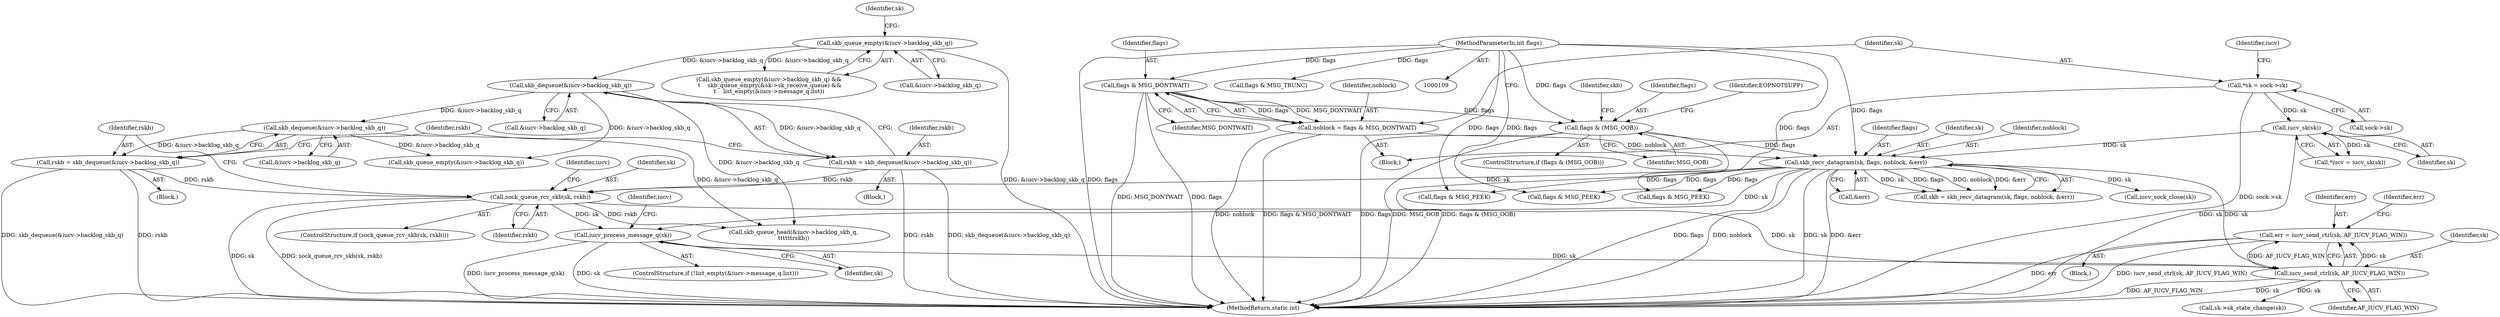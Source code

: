 digraph "0_linux_a5598bd9c087dc0efc250a5221e5d0e6f584ee88@API" {
"1000422" [label="(Call,err = iucv_send_ctrl(sk, AF_IUCV_FLAG_WIN))"];
"1000424" [label="(Call,iucv_send_ctrl(sk, AF_IUCV_FLAG_WIN))"];
"1000184" [label="(Call,skb_recv_datagram(sk, flags, noblock, &err))"];
"1000131" [label="(Call,iucv_sk(sk))"];
"1000123" [label="(Call,*sk = sock->sk)"];
"1000176" [label="(Call,flags & (MSG_OOB))"];
"1000119" [label="(Call,flags & MSG_DONTWAIT)"];
"1000114" [label="(MethodParameterIn,int flags)"];
"1000117" [label="(Call,noblock = flags & MSG_DONTWAIT)"];
"1000407" [label="(Call,iucv_process_message_q(sk))"];
"1000371" [label="(Call,sock_queue_rcv_skb(sk, rskb))"];
"1000360" [label="(Call,rskb = skb_dequeue(&iucv->backlog_skb_q))"];
"1000362" [label="(Call,skb_dequeue(&iucv->backlog_skb_q))"];
"1000155" [label="(Call,skb_queue_empty(&iucv->backlog_skb_q))"];
"1000384" [label="(Call,rskb = skb_dequeue(&iucv->backlog_skb_q))"];
"1000386" [label="(Call,skb_dequeue(&iucv->backlog_skb_q))"];
"1000424" [label="(Call,iucv_send_ctrl(sk, AF_IUCV_FLAG_WIN))"];
"1000384" [label="(Call,rskb = skb_dequeue(&iucv->backlog_skb_q))"];
"1000175" [label="(ControlStructure,if (flags & (MSG_OOB)))"];
"1000154" [label="(Call,skb_queue_empty(&iucv->backlog_skb_q) &&\n \t    skb_queue_empty(&sk->sk_receive_queue) &&\n\t    list_empty(&iucv->message_q.list))"];
"1000362" [label="(Call,skb_dequeue(&iucv->backlog_skb_q))"];
"1000373" [label="(Identifier,rskb)"];
"1000117" [label="(Call,noblock = flags & MSG_DONTWAIT)"];
"1000282" [label="(Call,flags & MSG_PEEK)"];
"1000119" [label="(Call,flags & MSG_DONTWAIT)"];
"1000363" [label="(Call,&iucv->backlog_skb_q)"];
"1000183" [label="(Identifier,skb)"];
"1000452" [label="(Call,flags & MSG_TRUNC)"];
"1000235" [label="(Call,flags & MSG_PEEK)"];
"1000348" [label="(Call,iucv_sock_close(sk))"];
"1000115" [label="(Block,)"];
"1000123" [label="(Call,*sk = sock->sk)"];
"1000408" [label="(Identifier,sk)"];
"1000156" [label="(Call,&iucv->backlog_skb_q)"];
"1000118" [label="(Identifier,noblock)"];
"1000186" [label="(Identifier,flags)"];
"1000375" [label="(Call,skb_queue_head(&iucv->backlog_skb_q,\n\t\t\t\t\t\trskb))"];
"1000155" [label="(Call,skb_queue_empty(&iucv->backlog_skb_q))"];
"1000386" [label="(Call,skb_dequeue(&iucv->backlog_skb_q))"];
"1000387" [label="(Call,&iucv->backlog_skb_q)"];
"1000129" [label="(Call,*iucv = iucv_sk(sk))"];
"1000176" [label="(Call,flags & (MSG_OOB))"];
"1000177" [label="(Identifier,flags)"];
"1000422" [label="(Call,err = iucv_send_ctrl(sk, AF_IUCV_FLAG_WIN))"];
"1000421" [label="(Block,)"];
"1000164" [label="(Identifier,sk)"];
"1000370" [label="(ControlStructure,if (sock_queue_rcv_skb(sk, rskb)))"];
"1000383" [label="(Block,)"];
"1000185" [label="(Identifier,sk)"];
"1000131" [label="(Call,iucv_sk(sk))"];
"1000378" [label="(Identifier,iucv)"];
"1000425" [label="(Identifier,sk)"];
"1000407" [label="(Call,iucv_process_message_q(sk))"];
"1000298" [label="(Block,)"];
"1000184" [label="(Call,skb_recv_datagram(sk, flags, noblock, &err))"];
"1000371" [label="(Call,sock_queue_rcv_skb(sk, rskb))"];
"1000187" [label="(Identifier,noblock)"];
"1000423" [label="(Identifier,err)"];
"1000414" [label="(Identifier,iucv)"];
"1000398" [label="(ControlStructure,if (!list_empty(&iucv->message_q.list)))"];
"1000178" [label="(Identifier,MSG_OOB)"];
"1000132" [label="(Identifier,sk)"];
"1000125" [label="(Call,sock->sk)"];
"1000368" [label="(Identifier,rskb)"];
"1000120" [label="(Identifier,flags)"];
"1000360" [label="(Call,rskb = skb_dequeue(&iucv->backlog_skb_q))"];
"1000295" [label="(Call,flags & MSG_PEEK)"];
"1000392" [label="(Call,skb_queue_empty(&iucv->backlog_skb_q))"];
"1000114" [label="(MethodParameterIn,int flags)"];
"1000460" [label="(MethodReturn,static int)"];
"1000188" [label="(Call,&err)"];
"1000130" [label="(Identifier,iucv)"];
"1000181" [label="(Identifier,EOPNOTSUPP)"];
"1000121" [label="(Identifier,MSG_DONTWAIT)"];
"1000435" [label="(Call,sk->sk_state_change(sk))"];
"1000361" [label="(Identifier,rskb)"];
"1000182" [label="(Call,skb = skb_recv_datagram(sk, flags, noblock, &err))"];
"1000385" [label="(Identifier,rskb)"];
"1000428" [label="(Identifier,err)"];
"1000426" [label="(Identifier,AF_IUCV_FLAG_WIN)"];
"1000124" [label="(Identifier,sk)"];
"1000372" [label="(Identifier,sk)"];
"1000422" -> "1000421"  [label="AST: "];
"1000422" -> "1000424"  [label="CFG: "];
"1000423" -> "1000422"  [label="AST: "];
"1000424" -> "1000422"  [label="AST: "];
"1000428" -> "1000422"  [label="CFG: "];
"1000422" -> "1000460"  [label="DDG: err"];
"1000422" -> "1000460"  [label="DDG: iucv_send_ctrl(sk, AF_IUCV_FLAG_WIN)"];
"1000424" -> "1000422"  [label="DDG: sk"];
"1000424" -> "1000422"  [label="DDG: AF_IUCV_FLAG_WIN"];
"1000424" -> "1000426"  [label="CFG: "];
"1000425" -> "1000424"  [label="AST: "];
"1000426" -> "1000424"  [label="AST: "];
"1000424" -> "1000460"  [label="DDG: AF_IUCV_FLAG_WIN"];
"1000424" -> "1000460"  [label="DDG: sk"];
"1000184" -> "1000424"  [label="DDG: sk"];
"1000407" -> "1000424"  [label="DDG: sk"];
"1000371" -> "1000424"  [label="DDG: sk"];
"1000424" -> "1000435"  [label="DDG: sk"];
"1000184" -> "1000182"  [label="AST: "];
"1000184" -> "1000188"  [label="CFG: "];
"1000185" -> "1000184"  [label="AST: "];
"1000186" -> "1000184"  [label="AST: "];
"1000187" -> "1000184"  [label="AST: "];
"1000188" -> "1000184"  [label="AST: "];
"1000182" -> "1000184"  [label="CFG: "];
"1000184" -> "1000460"  [label="DDG: &err"];
"1000184" -> "1000460"  [label="DDG: flags"];
"1000184" -> "1000460"  [label="DDG: noblock"];
"1000184" -> "1000460"  [label="DDG: sk"];
"1000184" -> "1000182"  [label="DDG: sk"];
"1000184" -> "1000182"  [label="DDG: flags"];
"1000184" -> "1000182"  [label="DDG: noblock"];
"1000184" -> "1000182"  [label="DDG: &err"];
"1000131" -> "1000184"  [label="DDG: sk"];
"1000176" -> "1000184"  [label="DDG: flags"];
"1000114" -> "1000184"  [label="DDG: flags"];
"1000117" -> "1000184"  [label="DDG: noblock"];
"1000184" -> "1000235"  [label="DDG: flags"];
"1000184" -> "1000282"  [label="DDG: flags"];
"1000184" -> "1000295"  [label="DDG: flags"];
"1000184" -> "1000348"  [label="DDG: sk"];
"1000184" -> "1000371"  [label="DDG: sk"];
"1000184" -> "1000407"  [label="DDG: sk"];
"1000131" -> "1000129"  [label="AST: "];
"1000131" -> "1000132"  [label="CFG: "];
"1000132" -> "1000131"  [label="AST: "];
"1000129" -> "1000131"  [label="CFG: "];
"1000131" -> "1000460"  [label="DDG: sk"];
"1000131" -> "1000129"  [label="DDG: sk"];
"1000123" -> "1000131"  [label="DDG: sk"];
"1000123" -> "1000115"  [label="AST: "];
"1000123" -> "1000125"  [label="CFG: "];
"1000124" -> "1000123"  [label="AST: "];
"1000125" -> "1000123"  [label="AST: "];
"1000130" -> "1000123"  [label="CFG: "];
"1000123" -> "1000460"  [label="DDG: sock->sk"];
"1000176" -> "1000175"  [label="AST: "];
"1000176" -> "1000178"  [label="CFG: "];
"1000177" -> "1000176"  [label="AST: "];
"1000178" -> "1000176"  [label="AST: "];
"1000181" -> "1000176"  [label="CFG: "];
"1000183" -> "1000176"  [label="CFG: "];
"1000176" -> "1000460"  [label="DDG: MSG_OOB"];
"1000176" -> "1000460"  [label="DDG: flags & (MSG_OOB)"];
"1000176" -> "1000460"  [label="DDG: flags"];
"1000119" -> "1000176"  [label="DDG: flags"];
"1000114" -> "1000176"  [label="DDG: flags"];
"1000119" -> "1000117"  [label="AST: "];
"1000119" -> "1000121"  [label="CFG: "];
"1000120" -> "1000119"  [label="AST: "];
"1000121" -> "1000119"  [label="AST: "];
"1000117" -> "1000119"  [label="CFG: "];
"1000119" -> "1000460"  [label="DDG: MSG_DONTWAIT"];
"1000119" -> "1000460"  [label="DDG: flags"];
"1000119" -> "1000117"  [label="DDG: flags"];
"1000119" -> "1000117"  [label="DDG: MSG_DONTWAIT"];
"1000114" -> "1000119"  [label="DDG: flags"];
"1000114" -> "1000109"  [label="AST: "];
"1000114" -> "1000460"  [label="DDG: flags"];
"1000114" -> "1000235"  [label="DDG: flags"];
"1000114" -> "1000282"  [label="DDG: flags"];
"1000114" -> "1000295"  [label="DDG: flags"];
"1000114" -> "1000452"  [label="DDG: flags"];
"1000117" -> "1000115"  [label="AST: "];
"1000118" -> "1000117"  [label="AST: "];
"1000124" -> "1000117"  [label="CFG: "];
"1000117" -> "1000460"  [label="DDG: noblock"];
"1000117" -> "1000460"  [label="DDG: flags & MSG_DONTWAIT"];
"1000407" -> "1000398"  [label="AST: "];
"1000407" -> "1000408"  [label="CFG: "];
"1000408" -> "1000407"  [label="AST: "];
"1000414" -> "1000407"  [label="CFG: "];
"1000407" -> "1000460"  [label="DDG: iucv_process_message_q(sk)"];
"1000407" -> "1000460"  [label="DDG: sk"];
"1000371" -> "1000407"  [label="DDG: sk"];
"1000371" -> "1000370"  [label="AST: "];
"1000371" -> "1000373"  [label="CFG: "];
"1000372" -> "1000371"  [label="AST: "];
"1000373" -> "1000371"  [label="AST: "];
"1000378" -> "1000371"  [label="CFG: "];
"1000385" -> "1000371"  [label="CFG: "];
"1000371" -> "1000460"  [label="DDG: sk"];
"1000371" -> "1000460"  [label="DDG: sock_queue_rcv_skb(sk, rskb)"];
"1000360" -> "1000371"  [label="DDG: rskb"];
"1000384" -> "1000371"  [label="DDG: rskb"];
"1000371" -> "1000375"  [label="DDG: rskb"];
"1000360" -> "1000298"  [label="AST: "];
"1000360" -> "1000362"  [label="CFG: "];
"1000361" -> "1000360"  [label="AST: "];
"1000362" -> "1000360"  [label="AST: "];
"1000368" -> "1000360"  [label="CFG: "];
"1000360" -> "1000460"  [label="DDG: rskb"];
"1000360" -> "1000460"  [label="DDG: skb_dequeue(&iucv->backlog_skb_q)"];
"1000362" -> "1000360"  [label="DDG: &iucv->backlog_skb_q"];
"1000362" -> "1000363"  [label="CFG: "];
"1000363" -> "1000362"  [label="AST: "];
"1000155" -> "1000362"  [label="DDG: &iucv->backlog_skb_q"];
"1000362" -> "1000375"  [label="DDG: &iucv->backlog_skb_q"];
"1000362" -> "1000386"  [label="DDG: &iucv->backlog_skb_q"];
"1000362" -> "1000392"  [label="DDG: &iucv->backlog_skb_q"];
"1000155" -> "1000154"  [label="AST: "];
"1000155" -> "1000156"  [label="CFG: "];
"1000156" -> "1000155"  [label="AST: "];
"1000164" -> "1000155"  [label="CFG: "];
"1000154" -> "1000155"  [label="CFG: "];
"1000155" -> "1000460"  [label="DDG: &iucv->backlog_skb_q"];
"1000155" -> "1000154"  [label="DDG: &iucv->backlog_skb_q"];
"1000384" -> "1000383"  [label="AST: "];
"1000384" -> "1000386"  [label="CFG: "];
"1000385" -> "1000384"  [label="AST: "];
"1000386" -> "1000384"  [label="AST: "];
"1000368" -> "1000384"  [label="CFG: "];
"1000384" -> "1000460"  [label="DDG: skb_dequeue(&iucv->backlog_skb_q)"];
"1000384" -> "1000460"  [label="DDG: rskb"];
"1000386" -> "1000384"  [label="DDG: &iucv->backlog_skb_q"];
"1000386" -> "1000387"  [label="CFG: "];
"1000387" -> "1000386"  [label="AST: "];
"1000386" -> "1000375"  [label="DDG: &iucv->backlog_skb_q"];
"1000386" -> "1000392"  [label="DDG: &iucv->backlog_skb_q"];
}
